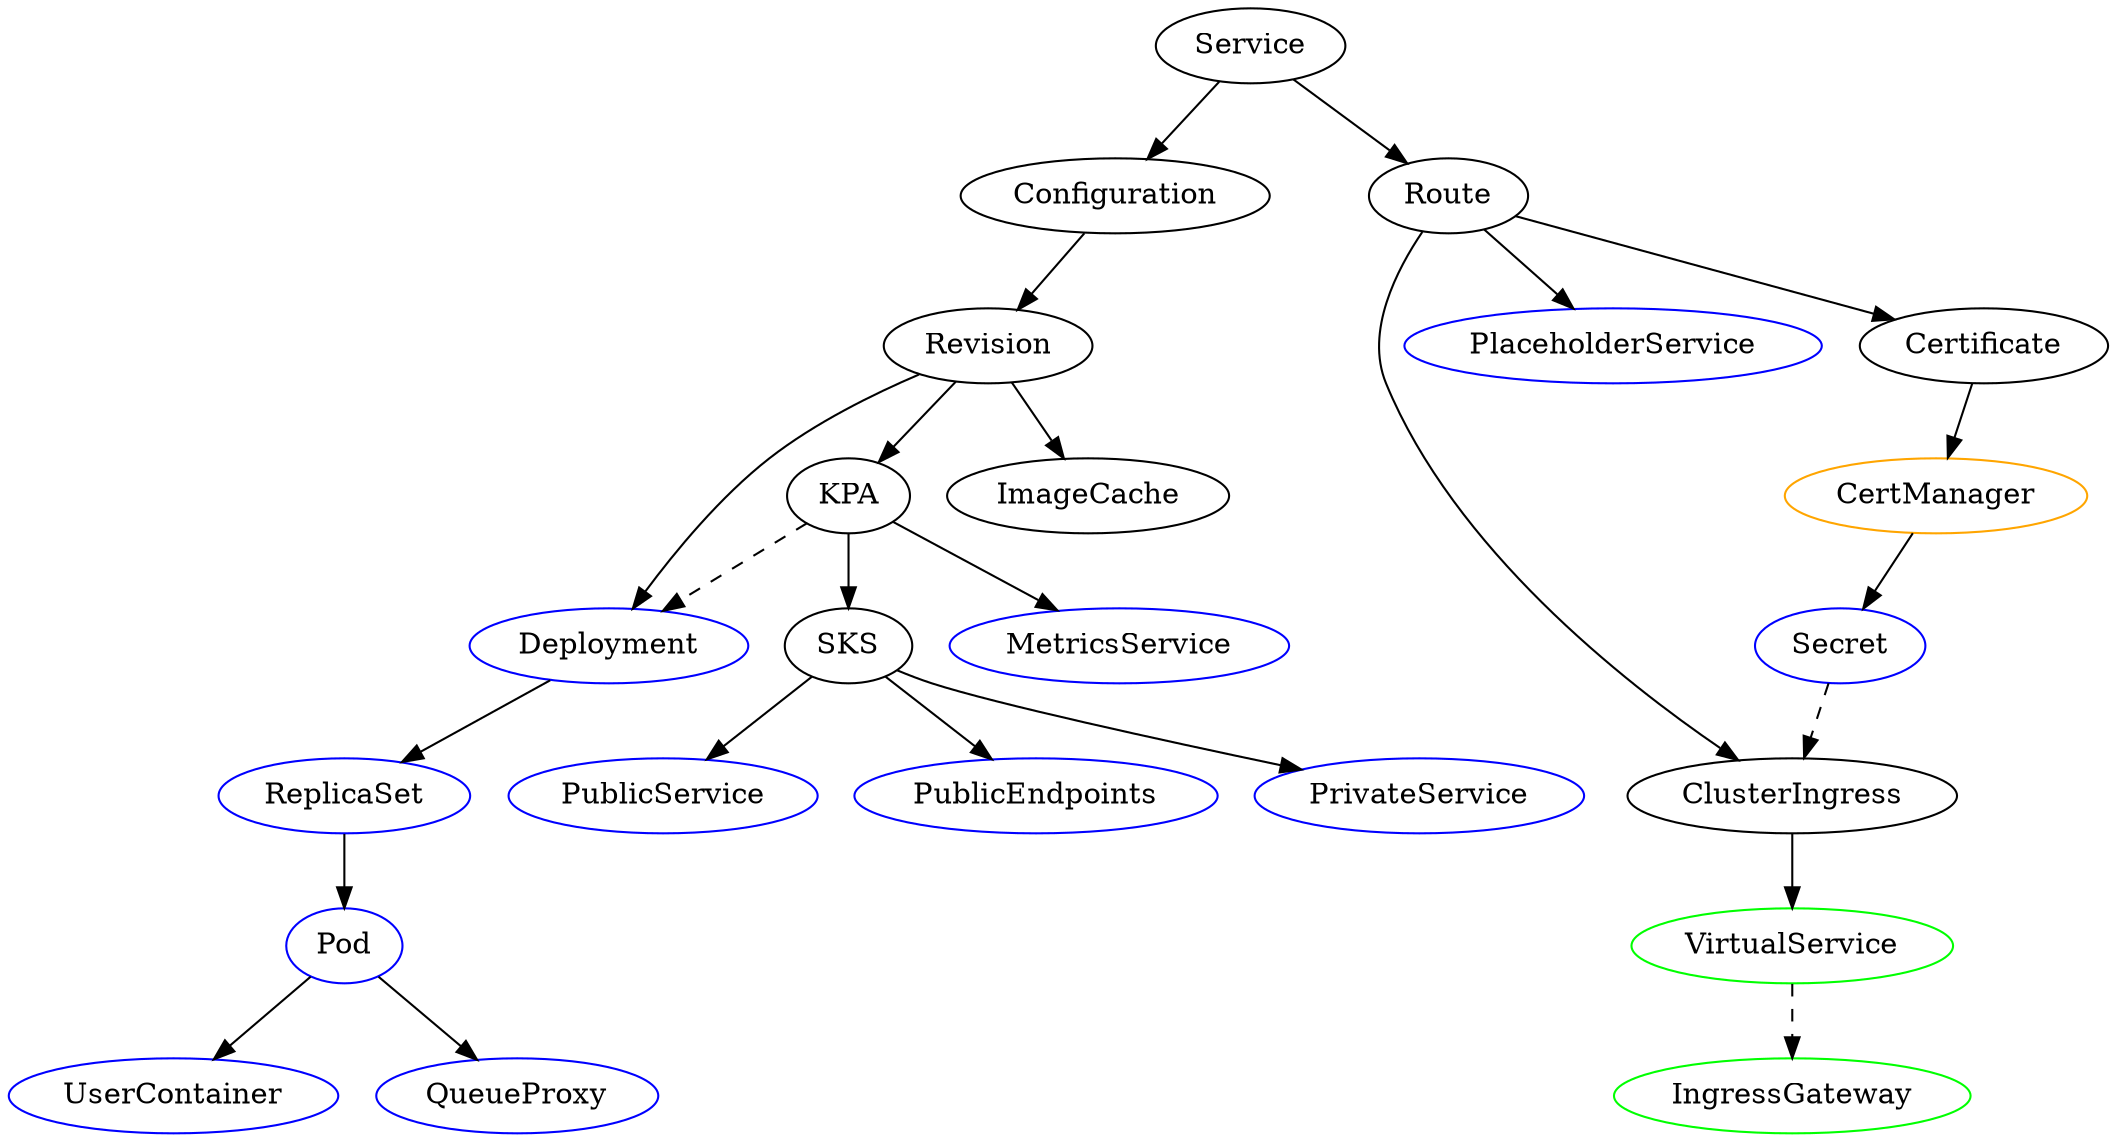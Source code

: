 digraph CreationGraph {
  Service -> Configuration
  Service -> Route

  Revision -> Deployment
  Revision -> KPA
  Revision -> ImageCache

  KPA -> SKS
  KPA -> MetricsService
  KPA -> Deployment [style=dashed]

  Route -> ClusterIngress
  Route -> PlaceholderService
  Route -> Certificate

  Certificate -> CertManager

  CertManager -> Secret

  Secret -> ClusterIngress [style=dashed]

  ClusterIngress -> VirtualService

  Configuration -> Revision

  SKS -> PublicService
  SKS -> PublicEndpoints
  SKS -> PrivateService

  Deployment -> ReplicaSet

  ReplicaSet -> Pod

  Pod -> UserContainer
  Pod -> QueueProxy

  VirtualService -> IngressGateway [style=dashed]

  // Kubernetes
  Deployment [color=blue]
  ReplicaSet [color=blue]
  Pod [color=blue]
  PublicService [color=blue]
  PublicEndpoints [color=blue]
  PrivateService [color=blue]
  MetricsService [color=blue]
  PlaceholderService [color=blue]
  Secret [color=blue]
  QueueProxy [color=blue]
  UserContainer [color=blue]

  // Istio
  VirtualService [color=green]
  IngressGateway [color=green]

  // CertManager
  CertManager [color=orange]
}
